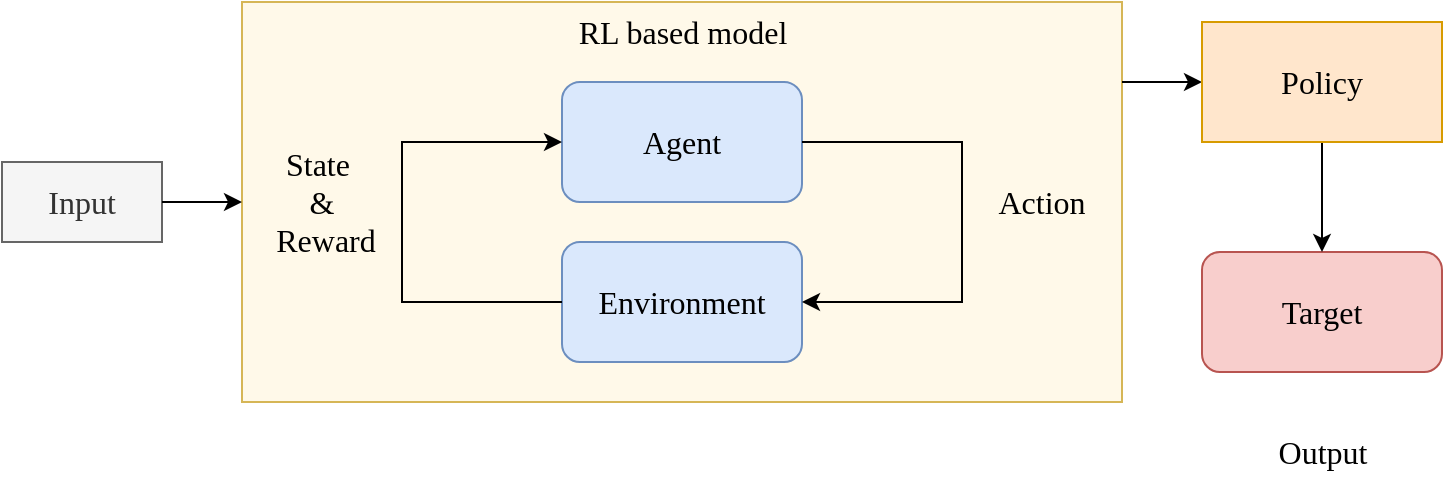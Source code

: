 <mxfile version="24.2.2" type="github">
  <diagram name="第 1 页" id="62PbmohVbaHjON5FyTTE">
    <mxGraphModel dx="935" dy="538" grid="1" gridSize="10" guides="1" tooltips="1" connect="1" arrows="1" fold="1" page="1" pageScale="1" pageWidth="827" pageHeight="1169" math="0" shadow="0">
      <root>
        <mxCell id="0" />
        <mxCell id="1" parent="0" />
        <mxCell id="swB2VFDzg2FAqHWItZOT-1" value="&lt;font style=&quot;font-size: 16px;&quot; face=&quot;Times New Roman&quot;&gt;Input&lt;/font&gt;" style="rounded=0;whiteSpace=wrap;html=1;fillColor=#f5f5f5;fontColor=#333333;strokeColor=#666666;" vertex="1" parent="1">
          <mxGeometry x="80" y="640" width="80" height="40" as="geometry" />
        </mxCell>
        <mxCell id="swB2VFDzg2FAqHWItZOT-3" value="" style="rounded=0;whiteSpace=wrap;html=1;fillColor=#fff9e9;strokeColor=#d6b656;" vertex="1" parent="1">
          <mxGeometry x="200" y="560" width="440" height="200" as="geometry" />
        </mxCell>
        <mxCell id="swB2VFDzg2FAqHWItZOT-24" value="&lt;font style=&quot;font-size: 16px;&quot; face=&quot;Times New Roman&quot;&gt;Target&lt;/font&gt;" style="rounded=1;whiteSpace=wrap;html=1;fillColor=#f8cecc;strokeColor=#b85450;" vertex="1" parent="1">
          <mxGeometry x="680" y="685" width="120" height="60" as="geometry" />
        </mxCell>
        <mxCell id="swB2VFDzg2FAqHWItZOT-25" value="&lt;font style=&quot;font-size: 16px;&quot; face=&quot;Times New Roman&quot;&gt;Output&lt;/font&gt;" style="text;html=1;align=center;verticalAlign=middle;resizable=0;points=[];autosize=1;strokeColor=none;fillColor=none;" vertex="1" parent="1">
          <mxGeometry x="705" y="770" width="70" height="30" as="geometry" />
        </mxCell>
        <mxCell id="swB2VFDzg2FAqHWItZOT-26" value="" style="endArrow=classic;html=1;rounded=0;exitX=1;exitY=0.5;exitDx=0;exitDy=0;entryX=0;entryY=0.5;entryDx=0;entryDy=0;" edge="1" parent="1" source="swB2VFDzg2FAqHWItZOT-1" target="swB2VFDzg2FAqHWItZOT-3">
          <mxGeometry width="50" height="50" relative="1" as="geometry">
            <mxPoint x="400" y="690" as="sourcePoint" />
            <mxPoint x="450" y="640" as="targetPoint" />
          </mxGeometry>
        </mxCell>
        <mxCell id="swB2VFDzg2FAqHWItZOT-27" value="RL based model" style="text;html=1;align=center;verticalAlign=middle;whiteSpace=wrap;rounded=0;fontFamily=Times New Roman;fontSize=16;" vertex="1" parent="1">
          <mxGeometry x="338.5" y="560" width="163" height="30" as="geometry" />
        </mxCell>
        <mxCell id="swB2VFDzg2FAqHWItZOT-28" value="&lt;font style=&quot;font-size: 16px;&quot; face=&quot;Times New Roman&quot;&gt;Agent&lt;/font&gt;" style="rounded=1;whiteSpace=wrap;html=1;fillColor=#dae8fc;strokeColor=#6c8ebf;" vertex="1" parent="1">
          <mxGeometry x="360" y="600" width="120" height="60" as="geometry" />
        </mxCell>
        <mxCell id="swB2VFDzg2FAqHWItZOT-29" value="&lt;font style=&quot;font-size: 16px;&quot; face=&quot;Times New Roman&quot;&gt;Environment&lt;/font&gt;" style="rounded=1;whiteSpace=wrap;html=1;fillColor=#dae8fc;strokeColor=#6c8ebf;" vertex="1" parent="1">
          <mxGeometry x="360" y="680" width="120" height="60" as="geometry" />
        </mxCell>
        <mxCell id="swB2VFDzg2FAqHWItZOT-30" value="" style="endArrow=classic;html=1;rounded=0;exitX=1;exitY=0.5;exitDx=0;exitDy=0;entryX=1;entryY=0.5;entryDx=0;entryDy=0;" edge="1" parent="1" source="swB2VFDzg2FAqHWItZOT-28" target="swB2VFDzg2FAqHWItZOT-29">
          <mxGeometry width="50" height="50" relative="1" as="geometry">
            <mxPoint x="480" y="635" as="sourcePoint" />
            <mxPoint x="530" y="585" as="targetPoint" />
            <Array as="points">
              <mxPoint x="560" y="630" />
              <mxPoint x="560" y="710" />
            </Array>
          </mxGeometry>
        </mxCell>
        <mxCell id="swB2VFDzg2FAqHWItZOT-31" value="" style="endArrow=classic;html=1;rounded=0;exitX=0;exitY=0.5;exitDx=0;exitDy=0;entryX=0;entryY=0.5;entryDx=0;entryDy=0;" edge="1" parent="1" source="swB2VFDzg2FAqHWItZOT-29" target="swB2VFDzg2FAqHWItZOT-28">
          <mxGeometry width="50" height="50" relative="1" as="geometry">
            <mxPoint x="260" y="630" as="sourcePoint" />
            <mxPoint x="260" y="710" as="targetPoint" />
            <Array as="points">
              <mxPoint x="280" y="710" />
              <mxPoint x="280" y="630" />
            </Array>
          </mxGeometry>
        </mxCell>
        <mxCell id="swB2VFDzg2FAqHWItZOT-32" value="Action" style="text;html=1;align=center;verticalAlign=middle;whiteSpace=wrap;rounded=0;fontSize=16;fontFamily=Times New Roman;" vertex="1" parent="1">
          <mxGeometry x="560" y="645" width="80" height="30" as="geometry" />
        </mxCell>
        <mxCell id="swB2VFDzg2FAqHWItZOT-33" value="State&amp;nbsp;&lt;div&gt;&amp;amp;&lt;/div&gt;&lt;div&gt;&amp;nbsp;Reward&lt;/div&gt;" style="text;html=1;align=center;verticalAlign=middle;whiteSpace=wrap;rounded=0;fontSize=16;fontFamily=Times New Roman;" vertex="1" parent="1">
          <mxGeometry x="200" y="645" width="80" height="30" as="geometry" />
        </mxCell>
        <mxCell id="swB2VFDzg2FAqHWItZOT-34" value="" style="endArrow=classic;html=1;rounded=0;exitX=1;exitY=0.5;exitDx=0;exitDy=0;entryX=0;entryY=0.5;entryDx=0;entryDy=0;" edge="1" parent="1">
          <mxGeometry width="50" height="50" relative="1" as="geometry">
            <mxPoint x="640" y="600" as="sourcePoint" />
            <mxPoint x="680" y="600" as="targetPoint" />
          </mxGeometry>
        </mxCell>
        <mxCell id="swB2VFDzg2FAqHWItZOT-36" value="" style="edgeStyle=orthogonalEdgeStyle;rounded=0;orthogonalLoop=1;jettySize=auto;html=1;" edge="1" parent="1" source="swB2VFDzg2FAqHWItZOT-35" target="swB2VFDzg2FAqHWItZOT-24">
          <mxGeometry relative="1" as="geometry" />
        </mxCell>
        <mxCell id="swB2VFDzg2FAqHWItZOT-35" value="&lt;font style=&quot;font-size: 16px;&quot;&gt;Policy&lt;/font&gt;" style="rounded=0;whiteSpace=wrap;html=1;fontFamily=Times New Roman;fillColor=#ffe6cc;strokeColor=#d79b00;" vertex="1" parent="1">
          <mxGeometry x="680" y="570" width="120" height="60" as="geometry" />
        </mxCell>
      </root>
    </mxGraphModel>
  </diagram>
</mxfile>
